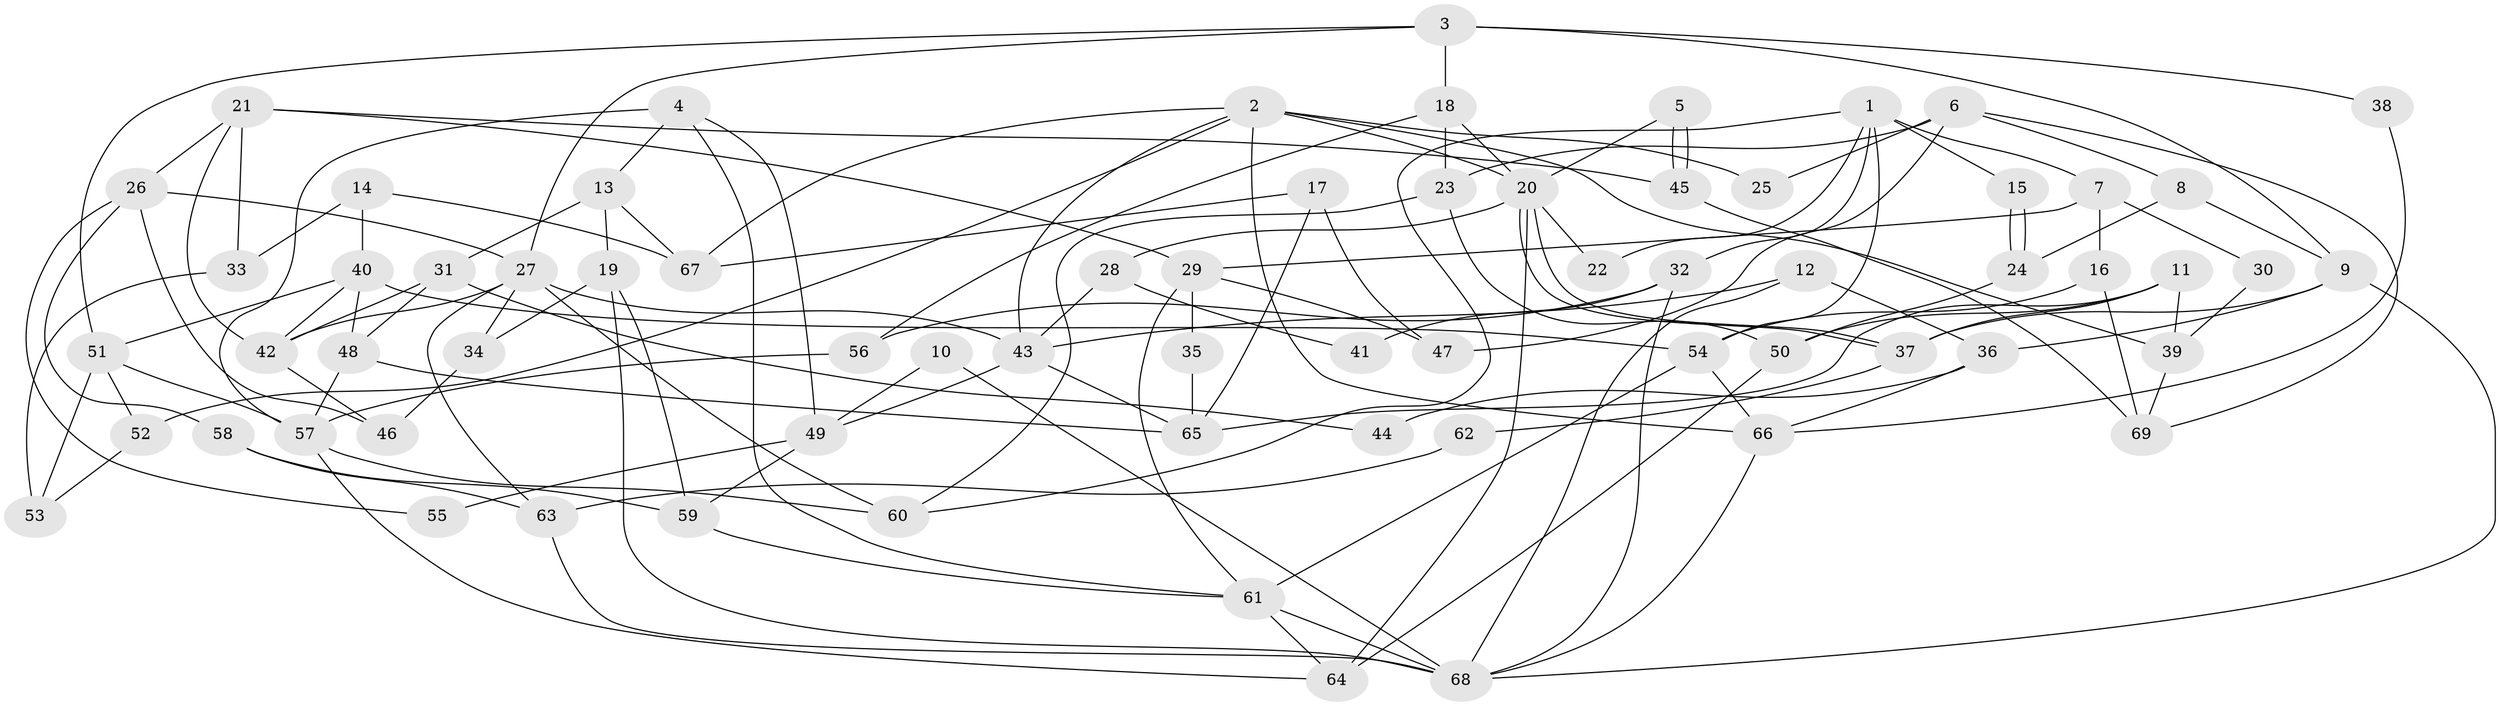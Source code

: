 // Generated by graph-tools (version 1.1) at 2025/50/03/09/25 04:50:49]
// undirected, 69 vertices, 138 edges
graph export_dot {
graph [start="1"]
  node [color=gray90,style=filled];
  1;
  2;
  3;
  4;
  5;
  6;
  7;
  8;
  9;
  10;
  11;
  12;
  13;
  14;
  15;
  16;
  17;
  18;
  19;
  20;
  21;
  22;
  23;
  24;
  25;
  26;
  27;
  28;
  29;
  30;
  31;
  32;
  33;
  34;
  35;
  36;
  37;
  38;
  39;
  40;
  41;
  42;
  43;
  44;
  45;
  46;
  47;
  48;
  49;
  50;
  51;
  52;
  53;
  54;
  55;
  56;
  57;
  58;
  59;
  60;
  61;
  62;
  63;
  64;
  65;
  66;
  67;
  68;
  69;
  1 -- 54;
  1 -- 60;
  1 -- 7;
  1 -- 15;
  1 -- 22;
  1 -- 32;
  2 -- 66;
  2 -- 20;
  2 -- 25;
  2 -- 39;
  2 -- 43;
  2 -- 52;
  2 -- 67;
  3 -- 18;
  3 -- 27;
  3 -- 9;
  3 -- 38;
  3 -- 51;
  4 -- 57;
  4 -- 49;
  4 -- 13;
  4 -- 61;
  5 -- 45;
  5 -- 45;
  5 -- 20;
  6 -- 47;
  6 -- 69;
  6 -- 8;
  6 -- 23;
  6 -- 25;
  7 -- 16;
  7 -- 29;
  7 -- 30;
  8 -- 9;
  8 -- 24;
  9 -- 68;
  9 -- 36;
  9 -- 37;
  10 -- 68;
  10 -- 49;
  11 -- 50;
  11 -- 37;
  11 -- 39;
  11 -- 65;
  12 -- 43;
  12 -- 68;
  12 -- 36;
  13 -- 67;
  13 -- 19;
  13 -- 31;
  14 -- 33;
  14 -- 40;
  14 -- 67;
  15 -- 24;
  15 -- 24;
  16 -- 54;
  16 -- 69;
  17 -- 65;
  17 -- 67;
  17 -- 47;
  18 -- 20;
  18 -- 23;
  18 -- 56;
  19 -- 68;
  19 -- 34;
  19 -- 59;
  20 -- 37;
  20 -- 37;
  20 -- 64;
  20 -- 22;
  20 -- 28;
  21 -- 42;
  21 -- 29;
  21 -- 26;
  21 -- 33;
  21 -- 45;
  23 -- 60;
  23 -- 50;
  24 -- 50;
  26 -- 46;
  26 -- 27;
  26 -- 55;
  26 -- 58;
  27 -- 43;
  27 -- 34;
  27 -- 42;
  27 -- 60;
  27 -- 63;
  28 -- 43;
  28 -- 41;
  29 -- 61;
  29 -- 35;
  29 -- 47;
  30 -- 39;
  31 -- 48;
  31 -- 42;
  31 -- 44;
  32 -- 68;
  32 -- 41;
  32 -- 56;
  33 -- 53;
  34 -- 46;
  35 -- 65;
  36 -- 44;
  36 -- 66;
  37 -- 62;
  38 -- 66;
  39 -- 69;
  40 -- 51;
  40 -- 42;
  40 -- 48;
  40 -- 54;
  42 -- 46;
  43 -- 65;
  43 -- 49;
  45 -- 69;
  48 -- 57;
  48 -- 65;
  49 -- 59;
  49 -- 55;
  50 -- 64;
  51 -- 57;
  51 -- 52;
  51 -- 53;
  52 -- 53;
  54 -- 61;
  54 -- 66;
  56 -- 57;
  57 -- 64;
  57 -- 60;
  58 -- 59;
  58 -- 63;
  59 -- 61;
  61 -- 68;
  61 -- 64;
  62 -- 63;
  63 -- 68;
  66 -- 68;
}
